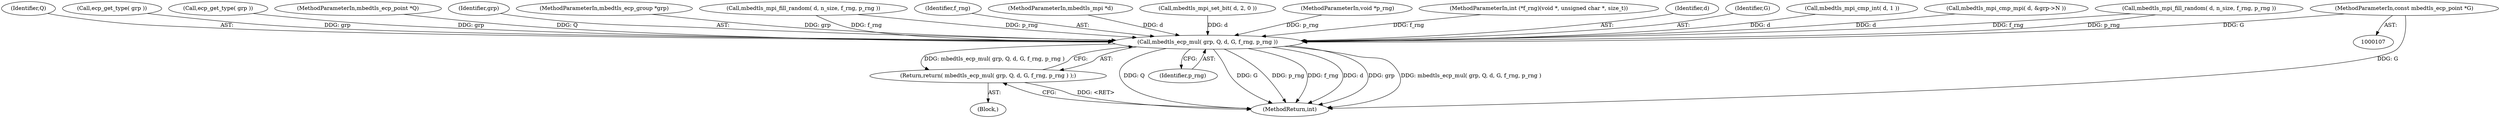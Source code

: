 digraph "1_mbedtls_298a43a77ec0ed2c19a8c924ddd8571ef3e65dfd_2@pointer" {
"1000109" [label="(MethodParameterIn,const mbedtls_ecp_point *G)"];
"1000249" [label="(Call,mbedtls_ecp_mul( grp, Q, d, G, f_rng, p_rng ))"];
"1000248" [label="(Return,return( mbedtls_ecp_mul( grp, Q, d, G, f_rng, p_rng ) );)"];
"1000251" [label="(Identifier,Q)"];
"1000128" [label="(Call,ecp_get_type( grp ))"];
"1000249" [label="(Call,mbedtls_ecp_mul( grp, Q, d, G, f_rng, p_rng ))"];
"1000191" [label="(Call,ecp_get_type( grp ))"];
"1000111" [label="(MethodParameterIn,mbedtls_ecp_point *Q)"];
"1000255" [label="(Identifier,p_rng)"];
"1000250" [label="(Identifier,grp)"];
"1000108" [label="(MethodParameterIn,mbedtls_ecp_group *grp)"];
"1000136" [label="(Call,mbedtls_mpi_fill_random( d, n_size, f_rng, p_rng ))"];
"1000256" [label="(MethodReturn,int)"];
"1000109" [label="(MethodParameterIn,const mbedtls_ecp_point *G)"];
"1000254" [label="(Identifier,f_rng)"];
"1000110" [label="(MethodParameterIn,mbedtls_mpi *d)"];
"1000184" [label="(Call,mbedtls_mpi_set_bit( d, 2, 0 ))"];
"1000113" [label="(MethodParameterIn,void *p_rng)"];
"1000112" [label="(MethodParameterIn,int (*f_rng)(void *, unsigned char *, size_t))"];
"1000114" [label="(Block,)"];
"1000252" [label="(Identifier,d)"];
"1000253" [label="(Identifier,G)"];
"1000226" [label="(Call,mbedtls_mpi_cmp_int( d, 1 ))"];
"1000231" [label="(Call,mbedtls_mpi_cmp_mpi( d, &grp->N ))"];
"1000202" [label="(Call,mbedtls_mpi_fill_random( d, n_size, f_rng, p_rng ))"];
"1000248" [label="(Return,return( mbedtls_ecp_mul( grp, Q, d, G, f_rng, p_rng ) );)"];
"1000109" -> "1000107"  [label="AST: "];
"1000109" -> "1000256"  [label="DDG: G"];
"1000109" -> "1000249"  [label="DDG: G"];
"1000249" -> "1000248"  [label="AST: "];
"1000249" -> "1000255"  [label="CFG: "];
"1000250" -> "1000249"  [label="AST: "];
"1000251" -> "1000249"  [label="AST: "];
"1000252" -> "1000249"  [label="AST: "];
"1000253" -> "1000249"  [label="AST: "];
"1000254" -> "1000249"  [label="AST: "];
"1000255" -> "1000249"  [label="AST: "];
"1000248" -> "1000249"  [label="CFG: "];
"1000249" -> "1000256"  [label="DDG: Q"];
"1000249" -> "1000256"  [label="DDG: G"];
"1000249" -> "1000256"  [label="DDG: p_rng"];
"1000249" -> "1000256"  [label="DDG: f_rng"];
"1000249" -> "1000256"  [label="DDG: d"];
"1000249" -> "1000256"  [label="DDG: grp"];
"1000249" -> "1000256"  [label="DDG: mbedtls_ecp_mul( grp, Q, d, G, f_rng, p_rng )"];
"1000249" -> "1000248"  [label="DDG: mbedtls_ecp_mul( grp, Q, d, G, f_rng, p_rng )"];
"1000128" -> "1000249"  [label="DDG: grp"];
"1000191" -> "1000249"  [label="DDG: grp"];
"1000108" -> "1000249"  [label="DDG: grp"];
"1000111" -> "1000249"  [label="DDG: Q"];
"1000226" -> "1000249"  [label="DDG: d"];
"1000184" -> "1000249"  [label="DDG: d"];
"1000231" -> "1000249"  [label="DDG: d"];
"1000110" -> "1000249"  [label="DDG: d"];
"1000136" -> "1000249"  [label="DDG: f_rng"];
"1000136" -> "1000249"  [label="DDG: p_rng"];
"1000202" -> "1000249"  [label="DDG: f_rng"];
"1000202" -> "1000249"  [label="DDG: p_rng"];
"1000112" -> "1000249"  [label="DDG: f_rng"];
"1000113" -> "1000249"  [label="DDG: p_rng"];
"1000248" -> "1000114"  [label="AST: "];
"1000256" -> "1000248"  [label="CFG: "];
"1000248" -> "1000256"  [label="DDG: <RET>"];
}
